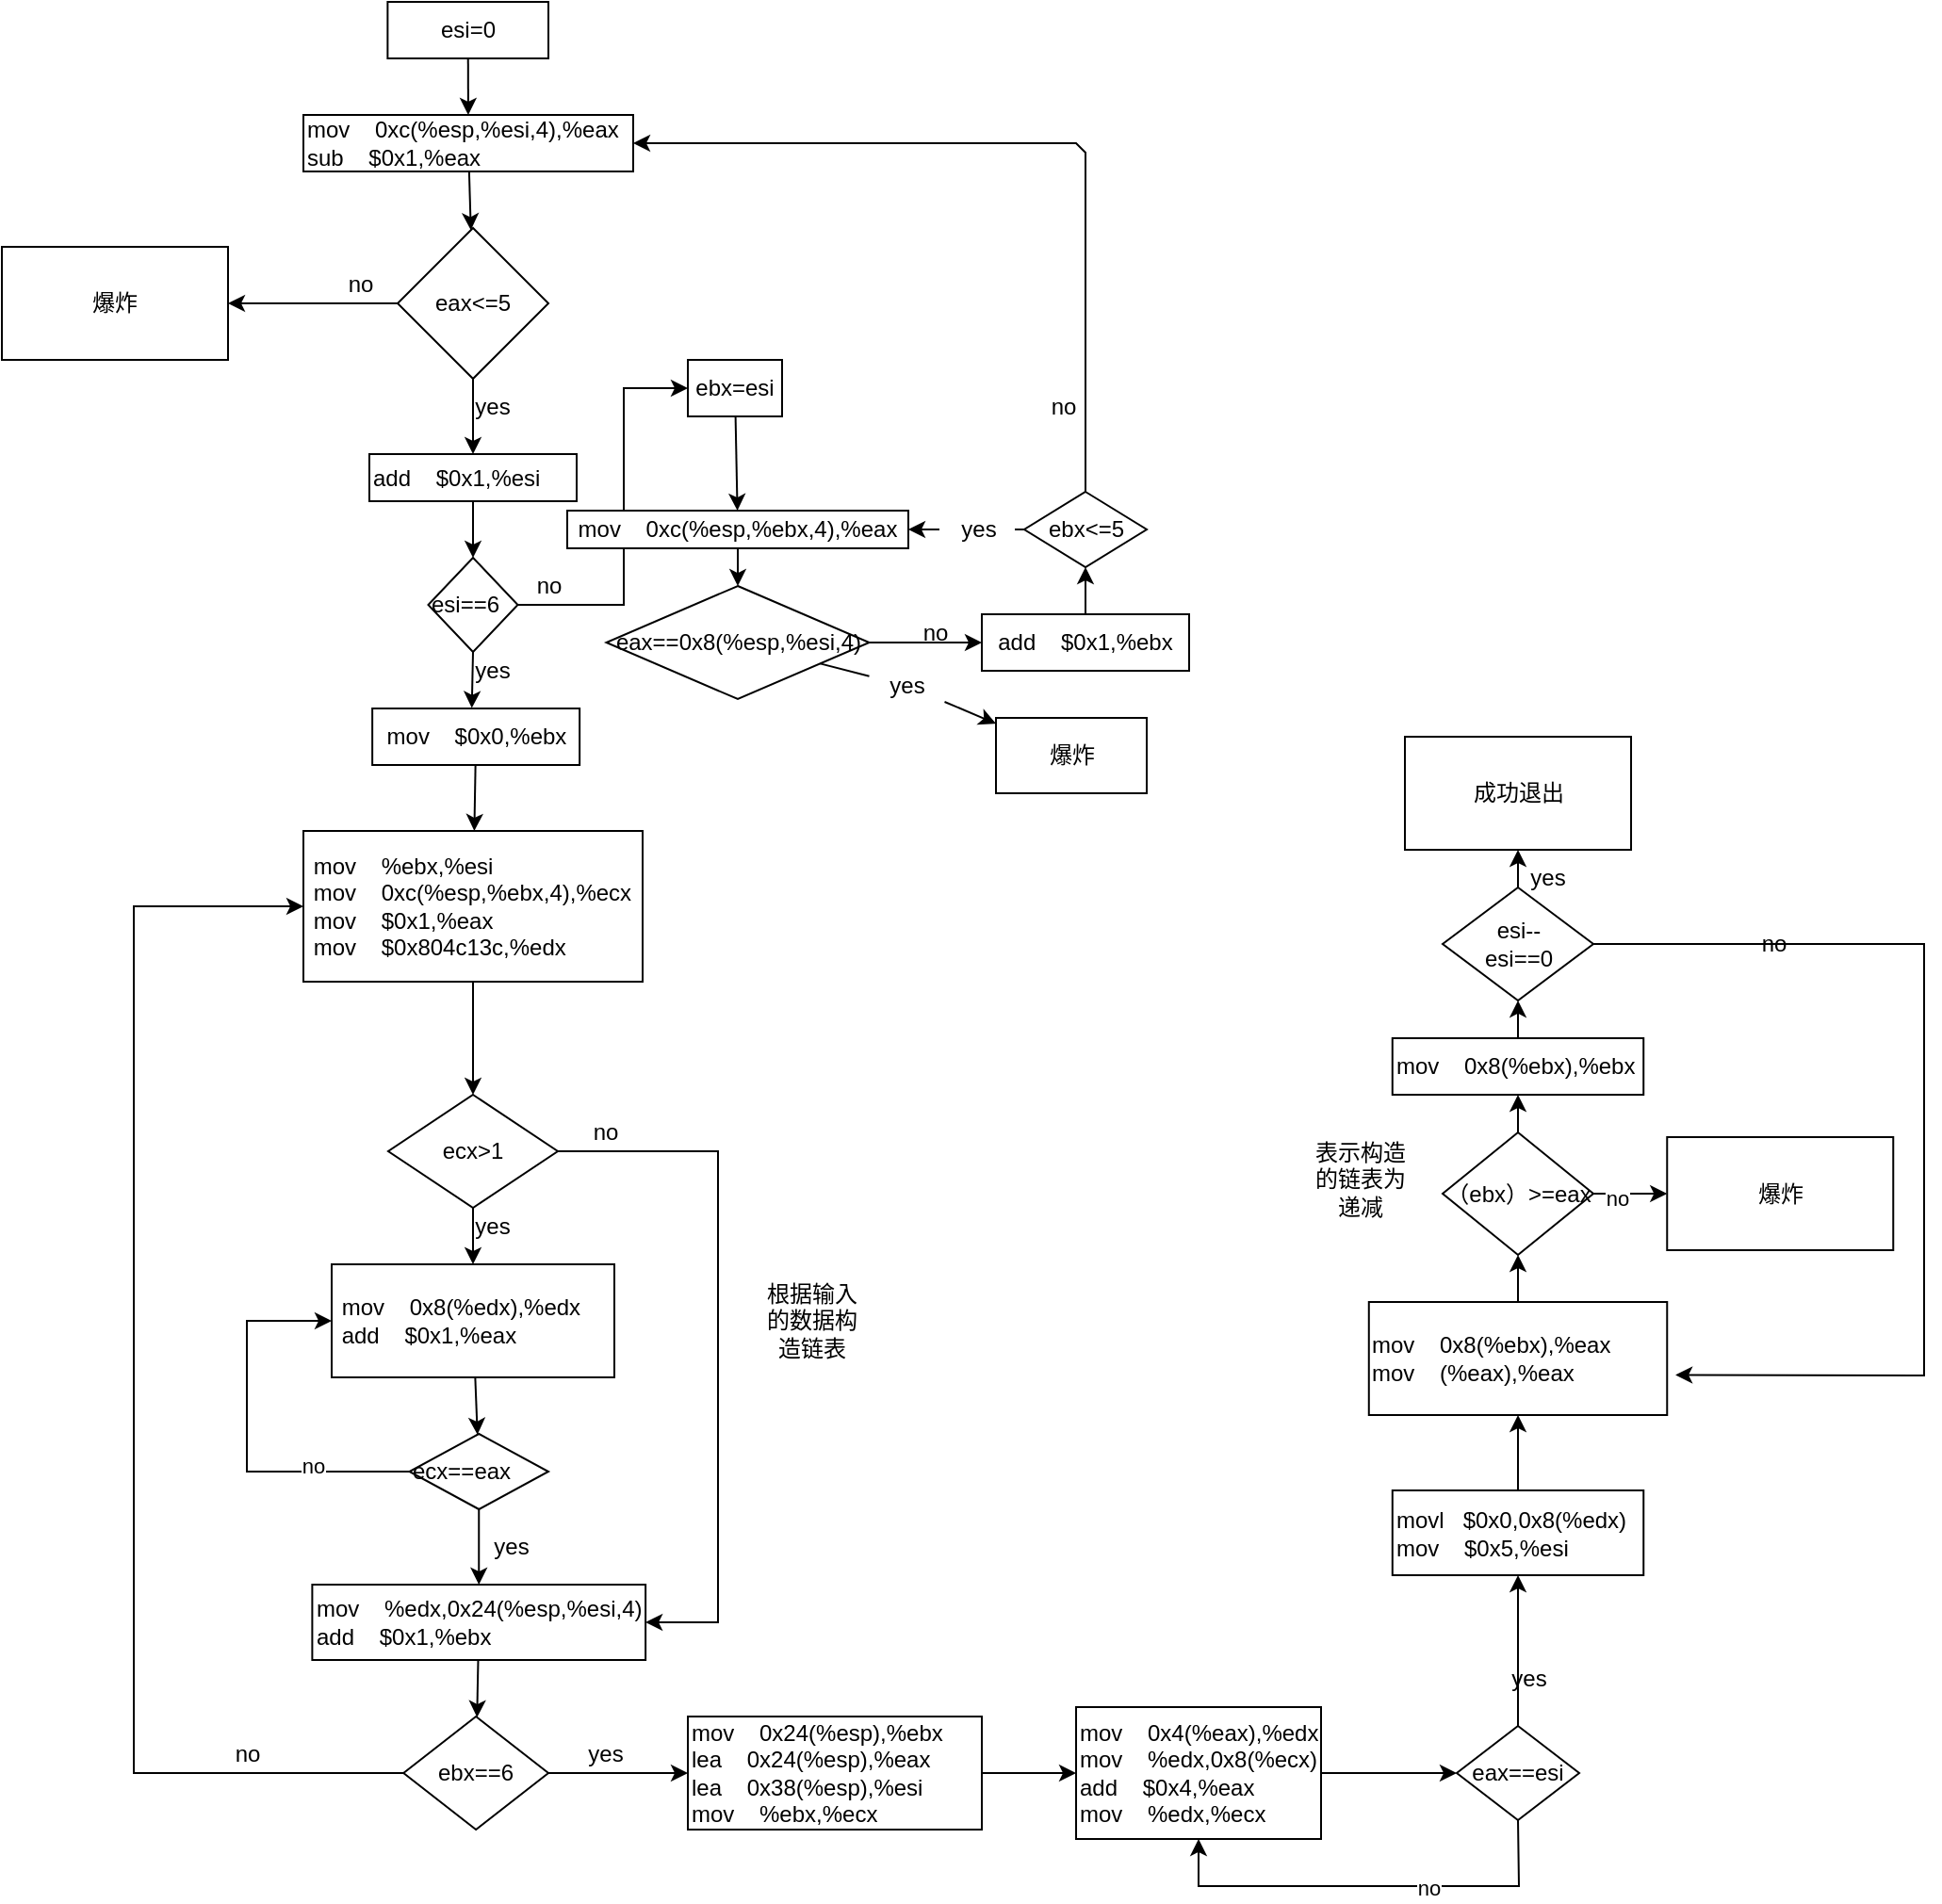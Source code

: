 <mxfile>
    <diagram id="vaZRgxmbpaaro0cL7QuF" name="第 1 页">
        <mxGraphModel dx="1014" dy="619" grid="0" gridSize="10" guides="1" tooltips="1" connect="1" arrows="1" fold="1" page="0" pageScale="1" pageWidth="827" pageHeight="1169" math="0" shadow="0">
            <root>
                <mxCell id="0"/>
                <mxCell id="1" parent="0"/>
                <mxCell id="10" value="" style="edgeStyle=none;html=1;rounded=0;" parent="1" source="2" target="4" edge="1">
                    <mxGeometry relative="1" as="geometry"/>
                </mxCell>
                <mxCell id="2" value="&lt;div&gt;&lt;span style=&quot;background-color: initial;&quot;&gt;mov&amp;nbsp; &amp;nbsp; 0xc(%esp,%esi,4),%eax&lt;/span&gt;&lt;br&gt;&lt;/div&gt;&lt;div&gt;sub&amp;nbsp; &amp;nbsp; $0x1,%eax&lt;/div&gt;" style="rounded=0;whiteSpace=wrap;html=1;align=left;" parent="1" vertex="1">
                    <mxGeometry x="160" y="60" width="175" height="30" as="geometry"/>
                </mxCell>
                <mxCell id="6" style="edgeStyle=none;html=1;exitX=0;exitY=0.5;exitDx=0;exitDy=0;rounded=0;" parent="1" source="4" target="5" edge="1">
                    <mxGeometry relative="1" as="geometry"/>
                </mxCell>
                <mxCell id="12" value="" style="edgeStyle=none;html=1;rounded=0;" parent="1" source="4" target="11" edge="1">
                    <mxGeometry relative="1" as="geometry"/>
                </mxCell>
                <mxCell id="4" value="eax&amp;lt;=5" style="rhombus;whiteSpace=wrap;html=1;rounded=0;" parent="1" vertex="1">
                    <mxGeometry x="210" y="120" width="80" height="80" as="geometry"/>
                </mxCell>
                <mxCell id="5" value="爆炸" style="rounded=0;whiteSpace=wrap;html=1;" parent="1" vertex="1">
                    <mxGeometry y="130" width="120" height="60" as="geometry"/>
                </mxCell>
                <mxCell id="9" value="no" style="text;html=1;align=center;verticalAlign=middle;resizable=0;points=[];autosize=1;strokeColor=none;fillColor=none;rounded=0;" parent="1" vertex="1">
                    <mxGeometry x="170" y="135" width="40" height="30" as="geometry"/>
                </mxCell>
                <mxCell id="14" value="" style="edgeStyle=none;html=1;rounded=0;" parent="1" source="11" target="13" edge="1">
                    <mxGeometry relative="1" as="geometry"/>
                </mxCell>
                <mxCell id="11" value="&lt;div&gt;add&amp;nbsp; &amp;nbsp; $0x1,%esi&lt;/div&gt;" style="whiteSpace=wrap;html=1;align=left;rounded=0;" parent="1" vertex="1">
                    <mxGeometry x="195" y="240" width="110" height="25" as="geometry"/>
                </mxCell>
                <mxCell id="20" value="" style="edgeStyle=none;html=1;rounded=0;" parent="1" source="13" target="19" edge="1">
                    <mxGeometry relative="1" as="geometry">
                        <Array as="points">
                            <mxPoint x="330" y="320"/>
                            <mxPoint x="330" y="205"/>
                        </Array>
                    </mxGeometry>
                </mxCell>
                <mxCell id="45" style="edgeStyle=none;html=1;exitX=0.5;exitY=1;exitDx=0;exitDy=0;entryX=0.48;entryY=-0.007;entryDx=0;entryDy=0;entryPerimeter=0;rounded=0;" parent="1" source="13" target="43" edge="1">
                    <mxGeometry relative="1" as="geometry"/>
                </mxCell>
                <mxCell id="13" value="esi==6" style="rhombus;whiteSpace=wrap;html=1;align=left;rounded=0;" parent="1" vertex="1">
                    <mxGeometry x="226.25" y="295" width="47.5" height="50" as="geometry"/>
                </mxCell>
                <mxCell id="23" value="" style="edgeStyle=none;html=1;rounded=0;" parent="1" source="16" target="22" edge="1">
                    <mxGeometry relative="1" as="geometry"/>
                </mxCell>
                <mxCell id="16" value="&lt;div&gt;&lt;span style=&quot;background-color: initial;&quot;&gt;&amp;nbsp;mov&amp;nbsp; &amp;nbsp; %ebx,%esi&lt;/span&gt;&lt;/div&gt;&lt;div&gt;&amp;nbsp;mov&amp;nbsp; &amp;nbsp; 0xc(%esp,%ebx,4),%ecx&lt;/div&gt;&lt;div&gt;&amp;nbsp;mov&amp;nbsp; &amp;nbsp; $0x1,%eax&lt;/div&gt;&lt;div&gt;&amp;nbsp;mov&amp;nbsp; &amp;nbsp; $0x804c13c,%edx&lt;/div&gt;" style="rounded=0;whiteSpace=wrap;html=1;align=left;" parent="1" vertex="1">
                    <mxGeometry x="160" y="440" width="180" height="80" as="geometry"/>
                </mxCell>
                <mxCell id="18" value="yes" style="text;html=1;align=center;verticalAlign=middle;resizable=0;points=[];autosize=1;strokeColor=none;fillColor=none;rounded=0;" parent="1" vertex="1">
                    <mxGeometry x="240" y="340" width="40" height="30" as="geometry"/>
                </mxCell>
                <mxCell id="83" value="" style="edgeStyle=none;html=1;rounded=0;" parent="1" source="19" target="82" edge="1">
                    <mxGeometry relative="1" as="geometry"/>
                </mxCell>
                <mxCell id="19" value="ebx=esi" style="rounded=0;whiteSpace=wrap;html=1;" parent="1" vertex="1">
                    <mxGeometry x="364" y="190" width="50" height="30" as="geometry"/>
                </mxCell>
                <mxCell id="21" value="no" style="text;html=1;align=center;verticalAlign=middle;resizable=0;points=[];autosize=1;strokeColor=none;fillColor=none;rounded=0;" parent="1" vertex="1">
                    <mxGeometry x="270" y="295" width="40" height="30" as="geometry"/>
                </mxCell>
                <mxCell id="25" value="" style="edgeStyle=none;html=1;rounded=0;" parent="1" source="22" target="24" edge="1">
                    <mxGeometry relative="1" as="geometry"/>
                </mxCell>
                <mxCell id="35" value="" style="edgeStyle=none;html=1;entryX=1;entryY=0.5;entryDx=0;entryDy=0;rounded=0;" parent="1" source="22" target="38" edge="1">
                    <mxGeometry relative="1" as="geometry">
                        <mxPoint x="360.0" y="610" as="targetPoint"/>
                        <Array as="points">
                            <mxPoint x="380" y="610"/>
                            <mxPoint x="380" y="860"/>
                        </Array>
                    </mxGeometry>
                </mxCell>
                <mxCell id="22" value="ecx&amp;gt;1" style="rhombus;whiteSpace=wrap;html=1;rounded=0;" parent="1" vertex="1">
                    <mxGeometry x="205" y="580" width="90" height="60" as="geometry"/>
                </mxCell>
                <mxCell id="31" value="" style="edgeStyle=none;html=1;rounded=0;" parent="1" source="24" target="30" edge="1">
                    <mxGeometry relative="1" as="geometry"/>
                </mxCell>
                <mxCell id="24" value="&lt;div&gt;&amp;nbsp;mov&amp;nbsp; &amp;nbsp; 0x8(%edx),%edx&lt;/div&gt;&lt;div&gt;&amp;nbsp;add&amp;nbsp; &amp;nbsp; $0x1,%eax&lt;/div&gt;" style="rounded=0;whiteSpace=wrap;html=1;align=left;" parent="1" vertex="1">
                    <mxGeometry x="175" y="670" width="150" height="60" as="geometry"/>
                </mxCell>
                <mxCell id="27" value="yes" style="text;html=1;align=center;verticalAlign=middle;resizable=0;points=[];autosize=1;strokeColor=none;fillColor=none;rounded=0;" parent="1" vertex="1">
                    <mxGeometry x="240" y="635" width="40" height="30" as="geometry"/>
                </mxCell>
                <mxCell id="32" style="edgeStyle=none;html=1;entryX=0;entryY=0.5;entryDx=0;entryDy=0;rounded=0;" parent="1" source="30" target="24" edge="1">
                    <mxGeometry relative="1" as="geometry">
                        <Array as="points">
                            <mxPoint x="130" y="780"/>
                            <mxPoint x="130" y="700"/>
                        </Array>
                    </mxGeometry>
                </mxCell>
                <mxCell id="33" value="no" style="edgeLabel;html=1;align=center;verticalAlign=middle;resizable=0;points=[];rounded=0;" parent="32" vertex="1" connectable="0">
                    <mxGeometry x="-0.508" y="-3" relative="1" as="geometry">
                        <mxPoint as="offset"/>
                    </mxGeometry>
                </mxCell>
                <mxCell id="39" value="" style="edgeStyle=none;html=1;rounded=0;" parent="1" source="30" target="38" edge="1">
                    <mxGeometry relative="1" as="geometry"/>
                </mxCell>
                <mxCell id="30" value="ecx==eax" style="rhombus;whiteSpace=wrap;html=1;align=left;rounded=0;" parent="1" vertex="1">
                    <mxGeometry x="216.25" y="760" width="73.75" height="40" as="geometry"/>
                </mxCell>
                <mxCell id="36" value="no" style="text;html=1;align=center;verticalAlign=middle;resizable=0;points=[];autosize=1;strokeColor=none;fillColor=none;rounded=0;" parent="1" vertex="1">
                    <mxGeometry x="300" y="585" width="40" height="30" as="geometry"/>
                </mxCell>
                <mxCell id="42" value="" style="edgeStyle=none;html=1;rounded=0;" parent="1" source="38" target="41" edge="1">
                    <mxGeometry relative="1" as="geometry"/>
                </mxCell>
                <mxCell id="38" value="&lt;div&gt;mov&amp;nbsp; &amp;nbsp; %edx,0x24(%esp,%esi,4)&lt;/div&gt;&lt;div&gt;add&amp;nbsp; &amp;nbsp; $0x1,%ebx&lt;/div&gt;" style="whiteSpace=wrap;html=1;align=left;rounded=0;" parent="1" vertex="1">
                    <mxGeometry x="164.69" y="840" width="176.87" height="40" as="geometry"/>
                </mxCell>
                <mxCell id="40" value="yes" style="text;html=1;align=center;verticalAlign=middle;resizable=0;points=[];autosize=1;strokeColor=none;fillColor=none;rounded=0;" parent="1" vertex="1">
                    <mxGeometry x="250" y="805" width="40" height="30" as="geometry"/>
                </mxCell>
                <mxCell id="47" style="edgeStyle=none;html=1;exitX=0;exitY=0.5;exitDx=0;exitDy=0;entryX=0;entryY=0.5;entryDx=0;entryDy=0;rounded=0;" parent="1" source="41" target="16" edge="1">
                    <mxGeometry relative="1" as="geometry">
                        <Array as="points">
                            <mxPoint x="70" y="940"/>
                            <mxPoint x="70" y="480"/>
                        </Array>
                    </mxGeometry>
                </mxCell>
                <mxCell id="50" value="" style="edgeStyle=none;html=1;rounded=0;" parent="1" source="41" target="49" edge="1">
                    <mxGeometry relative="1" as="geometry"/>
                </mxCell>
                <mxCell id="41" value="ebx==6" style="rhombus;whiteSpace=wrap;html=1;align=center;rounded=0;" parent="1" vertex="1">
                    <mxGeometry x="213.13" y="910" width="76.87" height="60" as="geometry"/>
                </mxCell>
                <mxCell id="46" value="" style="edgeStyle=none;html=1;rounded=0;" parent="1" source="43" target="16" edge="1">
                    <mxGeometry relative="1" as="geometry"/>
                </mxCell>
                <mxCell id="43" value="&lt;span style=&quot;text-align: left;&quot;&gt;mov&amp;nbsp; &amp;nbsp; $0x0,%ebx&lt;/span&gt;" style="whiteSpace=wrap;html=1;rounded=0;" parent="1" vertex="1">
                    <mxGeometry x="196.57" y="375" width="110" height="30" as="geometry"/>
                </mxCell>
                <mxCell id="48" value="no" style="text;html=1;align=center;verticalAlign=middle;resizable=0;points=[];autosize=1;strokeColor=none;fillColor=none;rounded=0;" parent="1" vertex="1">
                    <mxGeometry x="110" y="915" width="40" height="30" as="geometry"/>
                </mxCell>
                <mxCell id="53" value="" style="edgeStyle=none;html=1;rounded=0;" parent="1" source="49" target="52" edge="1">
                    <mxGeometry relative="1" as="geometry"/>
                </mxCell>
                <mxCell id="49" value="&lt;div&gt;mov&amp;nbsp; &amp;nbsp; 0x24(%esp),%ebx&lt;/div&gt;&lt;div&gt;lea&amp;nbsp; &amp;nbsp; 0x24(%esp),%eax&lt;/div&gt;&lt;div&gt;lea&amp;nbsp; &amp;nbsp; 0x38(%esp),%esi&lt;/div&gt;&lt;div&gt;mov&amp;nbsp; &amp;nbsp; %ebx,%ecx&lt;/div&gt;" style="whiteSpace=wrap;html=1;rounded=0;align=left;" parent="1" vertex="1">
                    <mxGeometry x="364.01" y="910" width="155.99" height="60" as="geometry"/>
                </mxCell>
                <mxCell id="51" value="yes" style="text;html=1;align=center;verticalAlign=middle;resizable=0;points=[];autosize=1;strokeColor=none;fillColor=none;rounded=0;" parent="1" vertex="1">
                    <mxGeometry x="300" y="915" width="40" height="30" as="geometry"/>
                </mxCell>
                <mxCell id="55" value="" style="edgeStyle=none;html=1;rounded=0;" parent="1" source="52" target="54" edge="1">
                    <mxGeometry relative="1" as="geometry"/>
                </mxCell>
                <mxCell id="52" value="&lt;div&gt;mov&amp;nbsp; &amp;nbsp; 0x4(%eax),%edx&lt;/div&gt;&lt;div&gt;mov&amp;nbsp; &amp;nbsp; %edx,0x8(%ecx)&lt;/div&gt;&lt;div&gt;add&amp;nbsp; &amp;nbsp; $0x4,%eax&lt;/div&gt;&lt;div&gt;mov&amp;nbsp; &amp;nbsp; %edx,%ecx&lt;/div&gt;" style="whiteSpace=wrap;html=1;align=left;rounded=0;" parent="1" vertex="1">
                    <mxGeometry x="570.01" y="905" width="129.99" height="70" as="geometry"/>
                </mxCell>
                <mxCell id="56" style="edgeStyle=none;html=1;exitX=0.5;exitY=1;exitDx=0;exitDy=0;entryX=0.5;entryY=1;entryDx=0;entryDy=0;rounded=0;" parent="1" source="54" target="52" edge="1">
                    <mxGeometry relative="1" as="geometry">
                        <Array as="points">
                            <mxPoint x="805" y="1000"/>
                            <mxPoint x="635" y="1000"/>
                        </Array>
                    </mxGeometry>
                </mxCell>
                <mxCell id="57" value="no" style="edgeLabel;html=1;align=center;verticalAlign=middle;resizable=0;points=[];rounded=0;" parent="56" vertex="1" connectable="0">
                    <mxGeometry x="-0.278" y="1" relative="1" as="geometry">
                        <mxPoint as="offset"/>
                    </mxGeometry>
                </mxCell>
                <mxCell id="59" value="" style="edgeStyle=none;html=1;rounded=0;" parent="1" source="54" target="58" edge="1">
                    <mxGeometry relative="1" as="geometry"/>
                </mxCell>
                <mxCell id="54" value="eax==esi" style="rhombus;whiteSpace=wrap;html=1;align=center;rounded=0;" parent="1" vertex="1">
                    <mxGeometry x="772" y="915" width="65.01" height="50" as="geometry"/>
                </mxCell>
                <mxCell id="61" value="" style="edgeStyle=none;html=1;rounded=0;" parent="1" source="58" target="60" edge="1">
                    <mxGeometry relative="1" as="geometry"/>
                </mxCell>
                <mxCell id="58" value="&lt;div&gt;movl&amp;nbsp; &amp;nbsp;$0x0,0x8(%edx)&lt;/div&gt;&lt;div&gt;mov&amp;nbsp; &amp;nbsp; $0x5,%esi&lt;/div&gt;" style="whiteSpace=wrap;html=1;rounded=0;align=left;" parent="1" vertex="1">
                    <mxGeometry x="737.89" y="790" width="133.24" height="45" as="geometry"/>
                </mxCell>
                <mxCell id="63" value="" style="edgeStyle=none;html=1;rounded=0;" parent="1" source="60" target="62" edge="1">
                    <mxGeometry relative="1" as="geometry"/>
                </mxCell>
                <mxCell id="60" value="&lt;div&gt;mov&amp;nbsp; &amp;nbsp; 0x8(%ebx),%eax&lt;/div&gt;&lt;div&gt;mov&amp;nbsp; &amp;nbsp; (%eax),%eax&lt;/div&gt;" style="whiteSpace=wrap;html=1;align=left;rounded=0;" parent="1" vertex="1">
                    <mxGeometry x="725.39" y="690" width="158.24" height="60" as="geometry"/>
                </mxCell>
                <mxCell id="65" value="" style="edgeStyle=none;html=1;rounded=0;" parent="1" source="62" target="64" edge="1">
                    <mxGeometry relative="1" as="geometry"/>
                </mxCell>
                <mxCell id="66" value="no" style="edgeLabel;html=1;align=center;verticalAlign=middle;resizable=0;points=[];rounded=0;" parent="65" vertex="1" connectable="0">
                    <mxGeometry x="-0.356" y="-2" relative="1" as="geometry">
                        <mxPoint as="offset"/>
                    </mxGeometry>
                </mxCell>
                <mxCell id="70" value="" style="edgeStyle=none;html=1;rounded=0;" parent="1" source="62" target="69" edge="1">
                    <mxGeometry relative="1" as="geometry"/>
                </mxCell>
                <mxCell id="62" value="（ebx）&amp;gt;=eax" style="rhombus;whiteSpace=wrap;html=1;align=center;rounded=0;" parent="1" vertex="1">
                    <mxGeometry x="764.51" y="600" width="80" height="65" as="geometry"/>
                </mxCell>
                <mxCell id="64" value="爆炸" style="rounded=0;whiteSpace=wrap;html=1;" parent="1" vertex="1">
                    <mxGeometry x="883.63" y="602.5" width="120" height="60" as="geometry"/>
                </mxCell>
                <mxCell id="72" value="" style="edgeStyle=none;html=1;rounded=0;" parent="1" source="69" target="71" edge="1">
                    <mxGeometry relative="1" as="geometry"/>
                </mxCell>
                <mxCell id="69" value="&lt;div&gt;mov&amp;nbsp; &amp;nbsp; 0x8(%ebx),%ebx&lt;/div&gt;" style="whiteSpace=wrap;html=1;rounded=0;align=left;" parent="1" vertex="1">
                    <mxGeometry x="737.88" y="550" width="133.24" height="30" as="geometry"/>
                </mxCell>
                <mxCell id="73" style="edgeStyle=none;html=1;entryX=1.028;entryY=0.646;entryDx=0;entryDy=0;entryPerimeter=0;rounded=0;" parent="1" source="71" target="60" edge="1">
                    <mxGeometry relative="1" as="geometry">
                        <Array as="points">
                            <mxPoint x="1020" y="500"/>
                            <mxPoint x="1020" y="729"/>
                        </Array>
                    </mxGeometry>
                </mxCell>
                <mxCell id="79" value="" style="edgeStyle=none;html=1;rounded=0;" parent="1" source="71" target="78" edge="1">
                    <mxGeometry relative="1" as="geometry"/>
                </mxCell>
                <mxCell id="71" value="esi--&lt;br&gt;esi==0" style="rhombus;whiteSpace=wrap;html=1;align=center;rounded=0;" parent="1" vertex="1">
                    <mxGeometry x="764.51" y="470" width="80" height="60" as="geometry"/>
                </mxCell>
                <mxCell id="77" value="no" style="text;html=1;align=center;verticalAlign=middle;resizable=0;points=[];autosize=1;strokeColor=none;fillColor=none;rounded=0;" parent="1" vertex="1">
                    <mxGeometry x="920" y="485" width="40" height="30" as="geometry"/>
                </mxCell>
                <mxCell id="78" value="成功退出" style="rounded=0;whiteSpace=wrap;html=1;" parent="1" vertex="1">
                    <mxGeometry x="744.51" y="390" width="120" height="60" as="geometry"/>
                </mxCell>
                <mxCell id="80" value="yes" style="text;html=1;align=center;verticalAlign=middle;resizable=0;points=[];autosize=1;strokeColor=none;fillColor=none;rounded=0;" parent="1" vertex="1">
                    <mxGeometry x="799.51" y="450" width="40" height="30" as="geometry"/>
                </mxCell>
                <mxCell id="81" value="yes" style="text;html=1;align=center;verticalAlign=middle;resizable=0;points=[];autosize=1;strokeColor=none;fillColor=none;rounded=0;" parent="1" vertex="1">
                    <mxGeometry x="790" y="875" width="40" height="30" as="geometry"/>
                </mxCell>
                <mxCell id="85" value="" style="edgeStyle=none;html=1;rounded=0;" parent="1" source="82" target="84" edge="1">
                    <mxGeometry relative="1" as="geometry"/>
                </mxCell>
                <mxCell id="82" value="mov&amp;nbsp; &amp;nbsp; 0xc(%esp,%ebx,4),%eax" style="whiteSpace=wrap;html=1;rounded=0;" parent="1" vertex="1">
                    <mxGeometry x="300" y="270" width="180.99" height="20" as="geometry"/>
                </mxCell>
                <mxCell id="90" value="" style="edgeStyle=none;html=1;rounded=0;startArrow=none;" parent="1" source="91" target="87" edge="1">
                    <mxGeometry relative="1" as="geometry"/>
                </mxCell>
                <mxCell id="93" value="" style="edgeStyle=none;html=1;rounded=0;" parent="1" source="84" target="92" edge="1">
                    <mxGeometry relative="1" as="geometry"/>
                </mxCell>
                <mxCell id="84" value="eax==0x8(%esp,%esi,4)" style="rhombus;whiteSpace=wrap;html=1;rounded=0;" parent="1" vertex="1">
                    <mxGeometry x="320.75" y="310" width="139.5" height="60" as="geometry"/>
                </mxCell>
                <mxCell id="87" value="爆炸" style="rounded=0;whiteSpace=wrap;html=1;" parent="1" vertex="1">
                    <mxGeometry x="527.5" y="380" width="80" height="40" as="geometry"/>
                </mxCell>
                <mxCell id="98" value="" style="edgeStyle=none;html=1;rounded=0;" parent="1" source="92" target="97" edge="1">
                    <mxGeometry relative="1" as="geometry"/>
                </mxCell>
                <mxCell id="92" value="add&amp;nbsp; &amp;nbsp; $0x1,%ebx" style="whiteSpace=wrap;html=1;rounded=0;" parent="1" vertex="1">
                    <mxGeometry x="520" y="325" width="110" height="30" as="geometry"/>
                </mxCell>
                <mxCell id="94" value="no" style="text;html=1;align=center;verticalAlign=middle;resizable=0;points=[];autosize=1;strokeColor=none;fillColor=none;rounded=0;" parent="1" vertex="1">
                    <mxGeometry x="475" y="320" width="40" height="30" as="geometry"/>
                </mxCell>
                <mxCell id="100" style="edgeStyle=none;html=1;exitX=0;exitY=0.5;exitDx=0;exitDy=0;entryX=1;entryY=0.5;entryDx=0;entryDy=0;startArrow=none;rounded=0;" parent="1" source="101" target="82" edge="1">
                    <mxGeometry relative="1" as="geometry"/>
                </mxCell>
                <mxCell id="105" style="edgeStyle=none;html=1;exitX=0.5;exitY=0;exitDx=0;exitDy=0;entryX=1;entryY=0.5;entryDx=0;entryDy=0;rounded=0;" parent="1" source="97" target="2" edge="1">
                    <mxGeometry relative="1" as="geometry">
                        <mxPoint x="340" y="70" as="targetPoint"/>
                        <Array as="points">
                            <mxPoint x="575" y="80"/>
                            <mxPoint x="570" y="75"/>
                        </Array>
                    </mxGeometry>
                </mxCell>
                <mxCell id="97" value="ebx&amp;lt;=5" style="rhombus;whiteSpace=wrap;html=1;rounded=0;" parent="1" vertex="1">
                    <mxGeometry x="542.5" y="260" width="65" height="40" as="geometry"/>
                </mxCell>
                <mxCell id="102" value="" style="edgeStyle=none;html=1;exitX=0;exitY=0.5;exitDx=0;exitDy=0;entryX=1;entryY=0.5;entryDx=0;entryDy=0;endArrow=none;rounded=0;" parent="1" source="97" target="101" edge="1">
                    <mxGeometry relative="1" as="geometry">
                        <mxPoint x="542.5" y="280" as="sourcePoint"/>
                        <mxPoint x="480.99" y="280" as="targetPoint"/>
                    </mxGeometry>
                </mxCell>
                <mxCell id="101" value="yes" style="text;html=1;align=center;verticalAlign=middle;resizable=0;points=[];autosize=1;strokeColor=none;fillColor=none;rounded=0;" parent="1" vertex="1">
                    <mxGeometry x="497.5" y="265" width="40" height="30" as="geometry"/>
                </mxCell>
                <mxCell id="104" value="" style="edgeStyle=none;html=1;rounded=0;" parent="1" source="103" target="2" edge="1">
                    <mxGeometry relative="1" as="geometry"/>
                </mxCell>
                <mxCell id="103" value="esi=0" style="rounded=0;whiteSpace=wrap;html=1;" parent="1" vertex="1">
                    <mxGeometry x="204.69" width="85.31" height="30" as="geometry"/>
                </mxCell>
                <mxCell id="106" value="no" style="text;html=1;align=center;verticalAlign=middle;resizable=0;points=[];autosize=1;strokeColor=none;fillColor=none;rounded=0;" parent="1" vertex="1">
                    <mxGeometry x="542.5" y="200" width="40" height="30" as="geometry"/>
                </mxCell>
                <mxCell id="107" value="yes" style="text;html=1;align=center;verticalAlign=middle;resizable=0;points=[];autosize=1;strokeColor=none;fillColor=none;rounded=0;" parent="1" vertex="1">
                    <mxGeometry x="240" y="200" width="40" height="30" as="geometry"/>
                </mxCell>
                <mxCell id="108" value="表示构造的链表为递减" style="text;html=1;strokeColor=none;fillColor=none;align=center;verticalAlign=middle;whiteSpace=wrap;rounded=0;" parent="1" vertex="1">
                    <mxGeometry x="691" y="610" width="60" height="30" as="geometry"/>
                </mxCell>
                <mxCell id="109" value="根据输入的数据构造链表" style="text;html=1;strokeColor=none;fillColor=none;align=center;verticalAlign=middle;whiteSpace=wrap;rounded=0;" parent="1" vertex="1">
                    <mxGeometry x="400.25" y="685" width="60" height="30" as="geometry"/>
                </mxCell>
                <mxCell id="112" value="" style="edgeStyle=none;html=1;rounded=0;endArrow=none;" parent="1" source="84" target="91" edge="1">
                    <mxGeometry relative="1" as="geometry">
                        <mxPoint x="429.507" y="353.223" as="sourcePoint"/>
                        <mxPoint x="527.5" y="386.441" as="targetPoint"/>
                    </mxGeometry>
                </mxCell>
                <mxCell id="91" value="yes" style="text;html=1;align=center;verticalAlign=middle;resizable=0;points=[];autosize=1;strokeColor=none;fillColor=none;rounded=0;" parent="1" vertex="1">
                    <mxGeometry x="460.25" y="348" width="40" height="30" as="geometry"/>
                </mxCell>
            </root>
        </mxGraphModel>
    </diagram>
</mxfile>